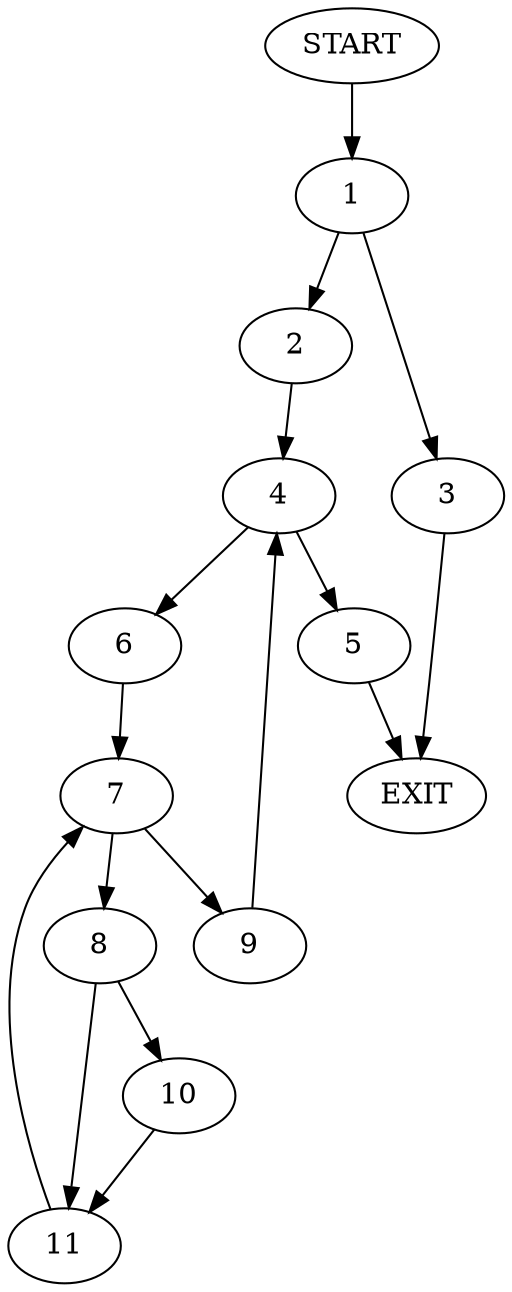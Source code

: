 digraph {
0 [label="START"]
12 [label="EXIT"]
0 -> 1
1 -> 2
1 -> 3
2 -> 4
3 -> 12
4 -> 5
4 -> 6
6 -> 7
5 -> 12
7 -> 8
7 -> 9
8 -> 10
8 -> 11
9 -> 4
11 -> 7
10 -> 11
}
